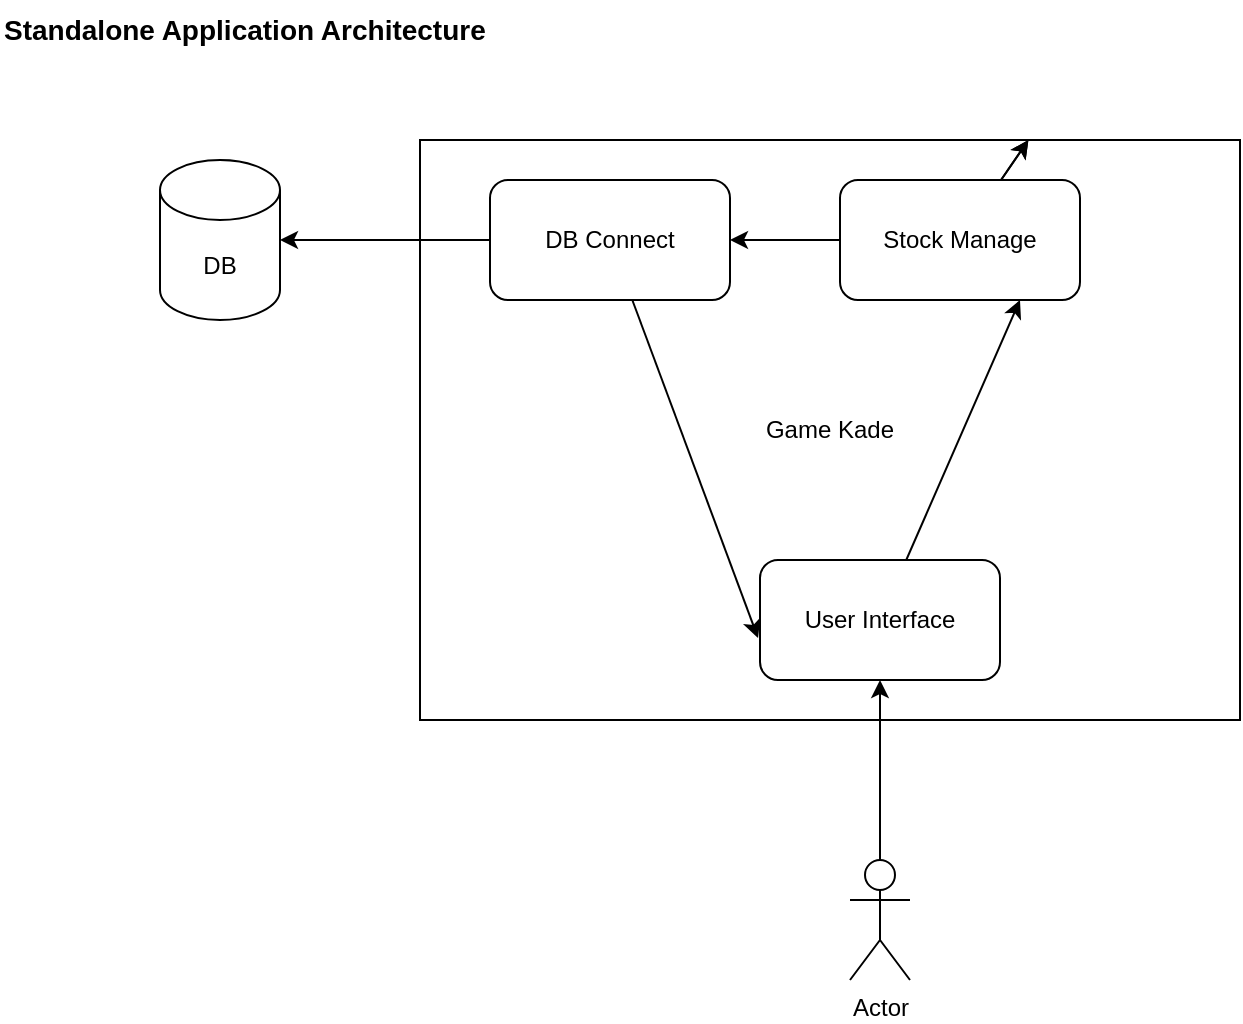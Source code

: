 <mxfile>
    <diagram id="TY3xaXz17X7P5H4PKNxH" name="Standalone">
        <mxGraphModel dx="1315" dy="901" grid="1" gridSize="10" guides="1" tooltips="1" connect="1" arrows="1" fold="1" page="1" pageScale="1" pageWidth="850" pageHeight="1100" math="0" shadow="0">
            <root>
                <mxCell id="0"/>
                <mxCell id="1" parent="0"/>
                <mxCell id="2" value="Game Kade" style="rounded=0;whiteSpace=wrap;html=1;" vertex="1" parent="1">
                    <mxGeometry x="270" y="110" width="410" height="290" as="geometry"/>
                </mxCell>
                <mxCell id="9" style="edgeStyle=none;html=1;exitX=0;exitY=0.5;exitDx=0;exitDy=0;" edge="1" parent="1" source="3" target="8">
                    <mxGeometry relative="1" as="geometry"/>
                </mxCell>
                <mxCell id="11" style="edgeStyle=none;html=1;entryX=-0.008;entryY=0.65;entryDx=0;entryDy=0;entryPerimeter=0;fontSize=14;" edge="1" parent="1" source="3" target="5">
                    <mxGeometry relative="1" as="geometry"/>
                </mxCell>
                <mxCell id="3" value="DB Connect" style="rounded=1;whiteSpace=wrap;html=1;" vertex="1" parent="1">
                    <mxGeometry x="305" y="130" width="120" height="60" as="geometry"/>
                </mxCell>
                <mxCell id="13" style="edgeStyle=none;html=1;fontSize=14;" edge="1" parent="1" source="4" target="2">
                    <mxGeometry relative="1" as="geometry"/>
                </mxCell>
                <mxCell id="14" style="edgeStyle=none;html=1;fontSize=14;" edge="1" parent="1" source="4" target="2">
                    <mxGeometry relative="1" as="geometry"/>
                </mxCell>
                <mxCell id="15" style="edgeStyle=none;html=1;entryX=1;entryY=0.5;entryDx=0;entryDy=0;fontSize=14;" edge="1" parent="1" source="4" target="3">
                    <mxGeometry relative="1" as="geometry"/>
                </mxCell>
                <mxCell id="4" value="Stock Manage" style="rounded=1;whiteSpace=wrap;html=1;" vertex="1" parent="1">
                    <mxGeometry x="480" y="130" width="120" height="60" as="geometry"/>
                </mxCell>
                <mxCell id="12" style="edgeStyle=none;html=1;entryX=0.75;entryY=1;entryDx=0;entryDy=0;fontSize=14;" edge="1" parent="1" source="5" target="4">
                    <mxGeometry relative="1" as="geometry"/>
                </mxCell>
                <mxCell id="5" value="User Interface" style="rounded=1;whiteSpace=wrap;html=1;" vertex="1" parent="1">
                    <mxGeometry x="440" y="320" width="120" height="60" as="geometry"/>
                </mxCell>
                <mxCell id="7" style="edgeStyle=none;html=1;" edge="1" parent="1" source="6" target="5">
                    <mxGeometry relative="1" as="geometry"/>
                </mxCell>
                <mxCell id="6" value="Actor" style="shape=umlActor;verticalLabelPosition=bottom;verticalAlign=top;html=1;outlineConnect=0;" vertex="1" parent="1">
                    <mxGeometry x="485" y="470" width="30" height="60" as="geometry"/>
                </mxCell>
                <mxCell id="8" value="DB" style="shape=cylinder3;whiteSpace=wrap;html=1;boundedLbl=1;backgroundOutline=1;size=15;" vertex="1" parent="1">
                    <mxGeometry x="140" y="120" width="60" height="80" as="geometry"/>
                </mxCell>
                <mxCell id="10" value="Standalone Application Architecture" style="text;html=1;strokeColor=none;fillColor=none;align=left;verticalAlign=middle;whiteSpace=wrap;rounded=0;fontStyle=1;fontSize=14;" vertex="1" parent="1">
                    <mxGeometry x="60" y="40" width="250" height="30" as="geometry"/>
                </mxCell>
            </root>
        </mxGraphModel>
    </diagram>
    <diagram id="fuQDkmyJpnhjWdS7rkyd" name="Server Client">
        <mxGraphModel dx="1118" dy="766" grid="1" gridSize="10" guides="1" tooltips="1" connect="1" arrows="1" fold="1" page="1" pageScale="1" pageWidth="850" pageHeight="1100" math="0" shadow="0">
            <root>
                <mxCell id="5de36w6PQKp2YUf_ybb3-0"/>
                <mxCell id="5de36w6PQKp2YUf_ybb3-1" parent="5de36w6PQKp2YUf_ybb3-0"/>
                <mxCell id="Y3afsaF_I_KBzS7cysjE-0" value="" style="rounded=1;whiteSpace=wrap;html=1;fontSize=11;" vertex="1" parent="5de36w6PQKp2YUf_ybb3-1">
                    <mxGeometry x="580" y="40" width="260" height="550" as="geometry"/>
                </mxCell>
                <mxCell id="5de36w6PQKp2YUf_ybb3-2" value="Server Client Application Architecture" style="text;html=1;strokeColor=none;fillColor=none;align=left;verticalAlign=middle;whiteSpace=wrap;rounded=0;fontStyle=1;fontSize=14;" vertex="1" parent="5de36w6PQKp2YUf_ybb3-1">
                    <mxGeometry x="80" y="40" width="250" height="30" as="geometry"/>
                </mxCell>
                <mxCell id="5de36w6PQKp2YUf_ybb3-3" style="edgeStyle=none;html=1;entryX=-0.025;entryY=0.531;entryDx=0;entryDy=0;entryPerimeter=0;fontSize=14;" edge="1" parent="5de36w6PQKp2YUf_ybb3-1" source="5de36w6PQKp2YUf_ybb3-4" target="5de36w6PQKp2YUf_ybb3-6">
                    <mxGeometry relative="1" as="geometry"/>
                </mxCell>
                <mxCell id="5de36w6PQKp2YUf_ybb3-4" value="DB" style="shape=cylinder3;whiteSpace=wrap;html=1;boundedLbl=1;backgroundOutline=1;size=15;fontSize=14;" vertex="1" parent="5de36w6PQKp2YUf_ybb3-1">
                    <mxGeometry x="90" y="250" width="80" height="80" as="geometry"/>
                </mxCell>
                <mxCell id="5de36w6PQKp2YUf_ybb3-5" style="edgeStyle=none;html=1;entryX=0.16;entryY=0.55;entryDx=0;entryDy=0;entryPerimeter=0;fontSize=14;" edge="1" parent="5de36w6PQKp2YUf_ybb3-1" source="5de36w6PQKp2YUf_ybb3-6" target="5de36w6PQKp2YUf_ybb3-13">
                    <mxGeometry relative="1" as="geometry"/>
                </mxCell>
                <mxCell id="5de36w6PQKp2YUf_ybb3-6" value="Server" style="rounded=1;whiteSpace=wrap;html=1;fontSize=14;" vertex="1" parent="5de36w6PQKp2YUf_ybb3-1">
                    <mxGeometry x="230" y="100" width="120" height="360" as="geometry"/>
                </mxCell>
                <mxCell id="5de36w6PQKp2YUf_ybb3-7" style="edgeStyle=none;html=1;entryX=0.88;entryY=0.25;entryDx=0;entryDy=0;entryPerimeter=0;fontSize=14;" edge="1" parent="5de36w6PQKp2YUf_ybb3-1" source="5de36w6PQKp2YUf_ybb3-8" target="5de36w6PQKp2YUf_ybb3-13">
                    <mxGeometry relative="1" as="geometry"/>
                </mxCell>
                <mxCell id="5de36w6PQKp2YUf_ybb3-8" value="Web&lt;br&gt;Client" style="rounded=1;whiteSpace=wrap;html=1;fontSize=14;" vertex="1" parent="5de36w6PQKp2YUf_ybb3-1">
                    <mxGeometry x="610" y="110" width="120" height="110" as="geometry"/>
                </mxCell>
                <mxCell id="5de36w6PQKp2YUf_ybb3-9" style="edgeStyle=none;html=1;entryX=0.96;entryY=0.7;entryDx=0;entryDy=0;entryPerimeter=0;fontSize=14;" edge="1" parent="5de36w6PQKp2YUf_ybb3-1" source="5de36w6PQKp2YUf_ybb3-10" target="5de36w6PQKp2YUf_ybb3-13">
                    <mxGeometry relative="1" as="geometry"/>
                </mxCell>
                <mxCell id="5de36w6PQKp2YUf_ybb3-10" value="Mobile Client" style="rounded=1;whiteSpace=wrap;html=1;fontSize=14;" vertex="1" parent="5de36w6PQKp2YUf_ybb3-1">
                    <mxGeometry x="610" y="250" width="120" height="110" as="geometry"/>
                </mxCell>
                <mxCell id="5de36w6PQKp2YUf_ybb3-11" style="edgeStyle=none;html=1;fontSize=14;" edge="1" parent="5de36w6PQKp2YUf_ybb3-1" source="5de36w6PQKp2YUf_ybb3-12" target="5de36w6PQKp2YUf_ybb3-13">
                    <mxGeometry relative="1" as="geometry"/>
                </mxCell>
                <mxCell id="5de36w6PQKp2YUf_ybb3-12" value="IOT Client" style="rounded=1;whiteSpace=wrap;html=1;fontSize=14;" vertex="1" parent="5de36w6PQKp2YUf_ybb3-1">
                    <mxGeometry x="610" y="390" width="120" height="110" as="geometry"/>
                </mxCell>
                <mxCell id="5de36w6PQKp2YUf_ybb3-13" value="Internet" style="ellipse;shape=cloud;whiteSpace=wrap;html=1;fontSize=14;" vertex="1" parent="5de36w6PQKp2YUf_ybb3-1">
                    <mxGeometry x="400" y="230" width="120" height="80" as="geometry"/>
                </mxCell>
                <mxCell id="5de36w6PQKp2YUf_ybb3-14" value="JAVA,Python, C#, .Net" style="text;html=1;strokeColor=none;fillColor=none;align=center;verticalAlign=middle;whiteSpace=wrap;rounded=0;fontSize=14;" vertex="1" parent="5de36w6PQKp2YUf_ybb3-1">
                    <mxGeometry x="150" y="480" width="60" height="30" as="geometry"/>
                </mxCell>
                <mxCell id="5de36w6PQKp2YUf_ybb3-15" value="Spring, Django, Laravel" style="text;html=1;strokeColor=none;fillColor=none;align=center;verticalAlign=middle;whiteSpace=wrap;rounded=0;fontSize=14;" vertex="1" parent="5de36w6PQKp2YUf_ybb3-1">
                    <mxGeometry x="270" y="490" width="60" height="30" as="geometry"/>
                </mxCell>
                <mxCell id="5de36w6PQKp2YUf_ybb3-16" value="JS,HTML,CSS" style="text;html=1;strokeColor=none;fillColor=none;align=center;verticalAlign=middle;whiteSpace=wrap;rounded=0;fontSize=14;" vertex="1" parent="5de36w6PQKp2YUf_ybb3-1">
                    <mxGeometry x="760" y="140" width="60" height="30" as="geometry"/>
                </mxCell>
                <mxCell id="5de36w6PQKp2YUf_ybb3-17" value="Android, iOS" style="text;html=1;strokeColor=none;fillColor=none;align=center;verticalAlign=middle;whiteSpace=wrap;rounded=0;fontSize=14;" vertex="1" parent="5de36w6PQKp2YUf_ybb3-1">
                    <mxGeometry x="750" y="290" width="60" height="30" as="geometry"/>
                </mxCell>
                <mxCell id="5de36w6PQKp2YUf_ybb3-18" value="Arduino, ESP232" style="text;html=1;strokeColor=none;fillColor=none;align=center;verticalAlign=middle;whiteSpace=wrap;rounded=0;fontSize=14;" vertex="1" parent="5de36w6PQKp2YUf_ybb3-1">
                    <mxGeometry x="760" y="440" width="60" height="30" as="geometry"/>
                </mxCell>
                <mxCell id="5de36w6PQKp2YUf_ybb3-19" value="&lt;h1&gt;&lt;span&gt;Benifits&lt;/span&gt;&lt;/h1&gt;&lt;div&gt;&lt;ol&gt;&lt;li&gt;&lt;span style=&quot;font-size: 14px ; font-weight: 400&quot;&gt;Multiple users&lt;/span&gt;&lt;/li&gt;&lt;li&gt;Multiple Clients&lt;/li&gt;&lt;/ol&gt;&lt;/div&gt;" style="text;html=1;strokeColor=none;fillColor=none;spacing=5;spacingTop=-20;whiteSpace=wrap;overflow=hidden;rounded=0;fontSize=14;" vertex="1" parent="5de36w6PQKp2YUf_ybb3-1">
                    <mxGeometry x="40" y="580" width="190" height="120" as="geometry"/>
                </mxCell>
                <mxCell id="Y3afsaF_I_KBzS7cysjE-1" value="Client Applications" style="text;html=1;strokeColor=none;fillColor=none;align=center;verticalAlign=middle;whiteSpace=wrap;rounded=0;fontSize=11;" vertex="1" parent="5de36w6PQKp2YUf_ybb3-1">
                    <mxGeometry x="630" y="550" width="150" height="30" as="geometry"/>
                </mxCell>
            </root>
        </mxGraphModel>
    </diagram>
</mxfile>
